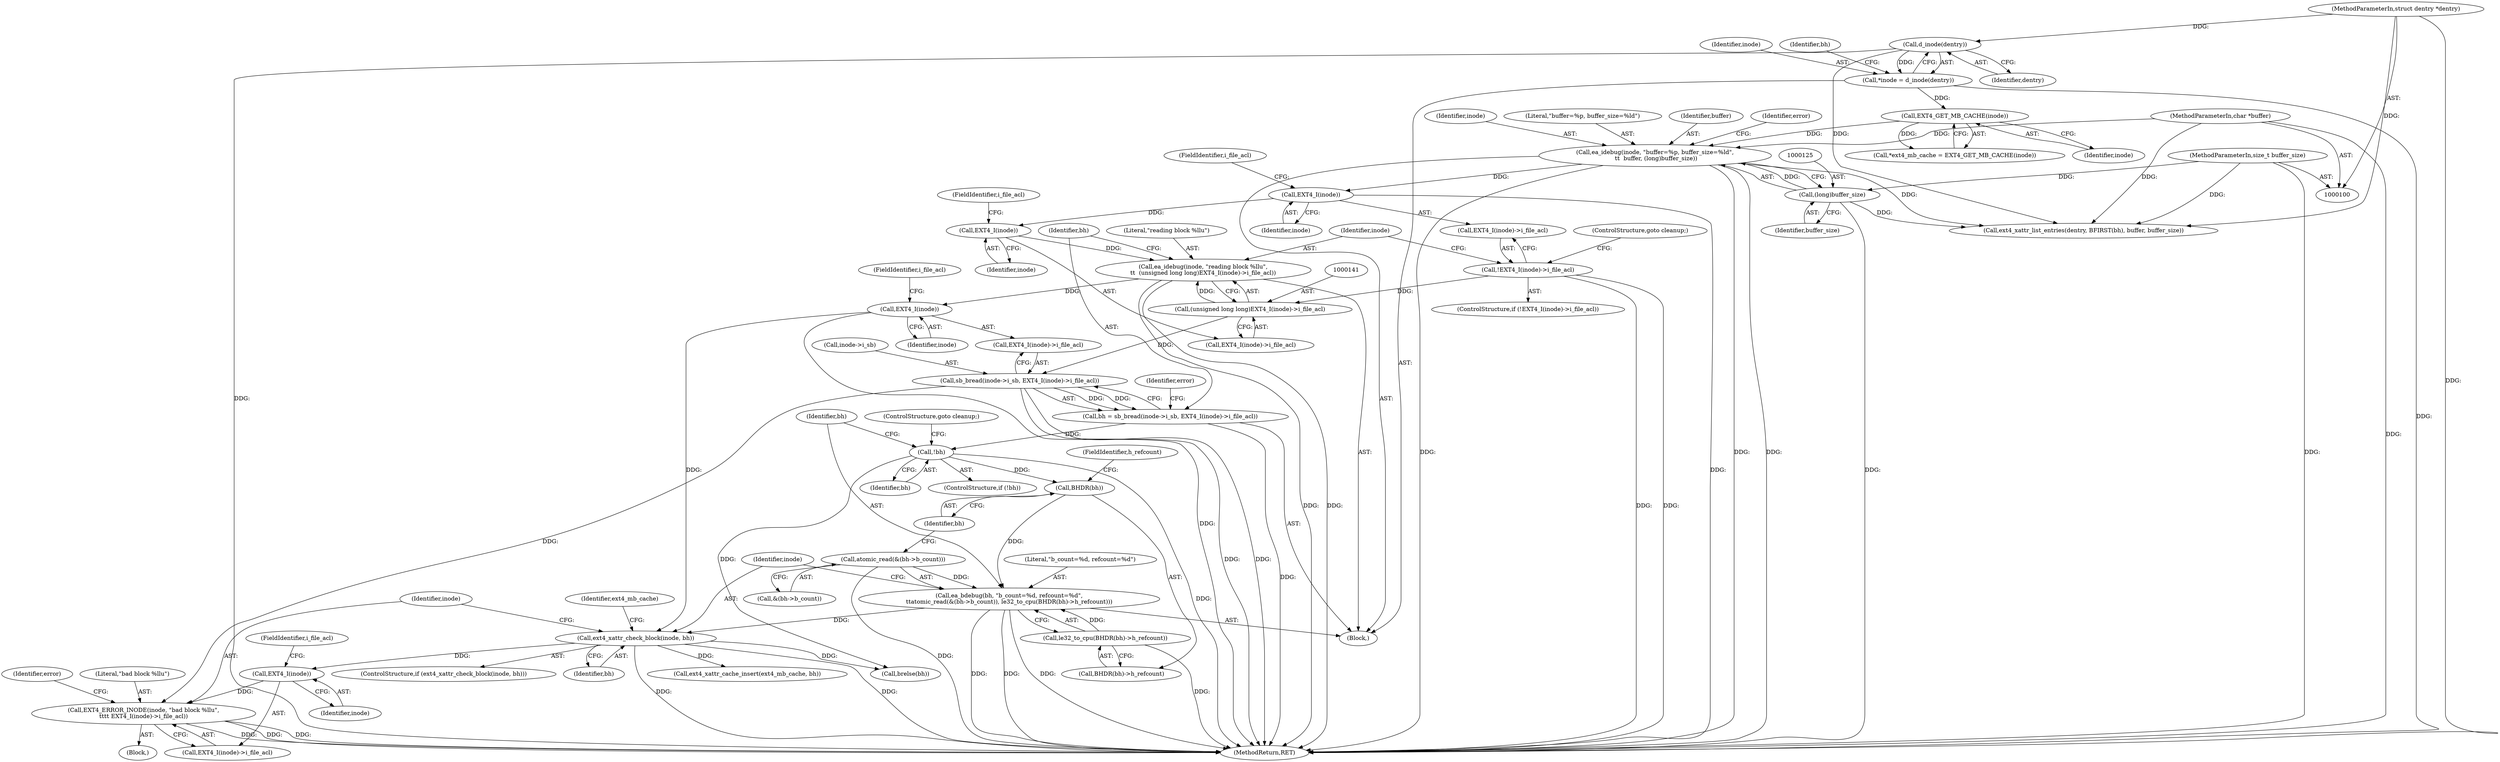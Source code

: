 digraph "0_linux_82939d7999dfc1f1998c4b1c12e2f19edbdff272_2@pointer" {
"1000182" [label="(Call,EXT4_ERROR_INODE(inode, \"bad block %llu\",\n\t\t\t\t EXT4_I(inode)->i_file_acl))"];
"1000186" [label="(Call,EXT4_I(inode))"];
"1000178" [label="(Call,ext4_xattr_check_block(inode, bh))"];
"1000153" [label="(Call,EXT4_I(inode))"];
"1000137" [label="(Call,ea_idebug(inode, \"reading block %llu\",\n\t\t  (unsigned long long)EXT4_I(inode)->i_file_acl))"];
"1000143" [label="(Call,EXT4_I(inode))"];
"1000133" [label="(Call,EXT4_I(inode))"];
"1000120" [label="(Call,ea_idebug(inode, \"buffer=%p, buffer_size=%ld\",\n \t\t  buffer, (long)buffer_size))"];
"1000118" [label="(Call,EXT4_GET_MB_CACHE(inode))"];
"1000106" [label="(Call,*inode = d_inode(dentry))"];
"1000108" [label="(Call,d_inode(dentry))"];
"1000101" [label="(MethodParameterIn,struct dentry *dentry)"];
"1000102" [label="(MethodParameterIn,char *buffer)"];
"1000124" [label="(Call,(long)buffer_size)"];
"1000103" [label="(MethodParameterIn,size_t buffer_size)"];
"1000140" [label="(Call,(unsigned long long)EXT4_I(inode)->i_file_acl)"];
"1000131" [label="(Call,!EXT4_I(inode)->i_file_acl)"];
"1000164" [label="(Call,ea_bdebug(bh, \"b_count=%d, refcount=%d\",\n\t\tatomic_read(&(bh->b_count)), le32_to_cpu(BHDR(bh)->h_refcount)))"];
"1000174" [label="(Call,BHDR(bh))"];
"1000161" [label="(Call,!bh)"];
"1000146" [label="(Call,bh = sb_bread(inode->i_sb, EXT4_I(inode)->i_file_acl))"];
"1000148" [label="(Call,sb_bread(inode->i_sb, EXT4_I(inode)->i_file_acl))"];
"1000167" [label="(Call,atomic_read(&(bh->b_count)))"];
"1000172" [label="(Call,le32_to_cpu(BHDR(bh)->h_refcount))"];
"1000121" [label="(Identifier,inode)"];
"1000160" [label="(ControlStructure,if (!bh))"];
"1000138" [label="(Identifier,inode)"];
"1000195" [label="(Identifier,ext4_mb_cache)"];
"1000206" [label="(Call,brelse(bh))"];
"1000104" [label="(Block,)"];
"1000153" [label="(Call,EXT4_I(inode))"];
"1000126" [label="(Identifier,buffer_size)"];
"1000185" [label="(Call,EXT4_I(inode)->i_file_acl)"];
"1000157" [label="(Identifier,error)"];
"1000187" [label="(Identifier,inode)"];
"1000179" [label="(Identifier,inode)"];
"1000124" [label="(Call,(long)buffer_size)"];
"1000148" [label="(Call,sb_bread(inode->i_sb, EXT4_I(inode)->i_file_acl))"];
"1000147" [label="(Identifier,bh)"];
"1000107" [label="(Identifier,inode)"];
"1000172" [label="(Call,le32_to_cpu(BHDR(bh)->h_refcount))"];
"1000183" [label="(Identifier,inode)"];
"1000178" [label="(Call,ext4_xattr_check_block(inode, bh))"];
"1000145" [label="(FieldIdentifier,i_file_acl)"];
"1000132" [label="(Call,EXT4_I(inode)->i_file_acl)"];
"1000177" [label="(ControlStructure,if (ext4_xattr_check_block(inode, bh)))"];
"1000106" [label="(Call,*inode = d_inode(dentry))"];
"1000112" [label="(Identifier,bh)"];
"1000180" [label="(Identifier,bh)"];
"1000164" [label="(Call,ea_bdebug(bh, \"b_count=%d, refcount=%d\",\n\t\tatomic_read(&(bh->b_count)), le32_to_cpu(BHDR(bh)->h_refcount)))"];
"1000140" [label="(Call,(unsigned long long)EXT4_I(inode)->i_file_acl)"];
"1000103" [label="(MethodParameterIn,size_t buffer_size)"];
"1000130" [label="(ControlStructure,if (!EXT4_I(inode)->i_file_acl))"];
"1000162" [label="(Identifier,bh)"];
"1000146" [label="(Call,bh = sb_bread(inode->i_sb, EXT4_I(inode)->i_file_acl))"];
"1000168" [label="(Call,&(bh->b_count))"];
"1000194" [label="(Call,ext4_xattr_cache_insert(ext4_mb_cache, bh))"];
"1000122" [label="(Literal,\"buffer=%p, buffer_size=%ld\")"];
"1000116" [label="(Call,*ext4_mb_cache = EXT4_GET_MB_CACHE(inode))"];
"1000131" [label="(Call,!EXT4_I(inode)->i_file_acl)"];
"1000175" [label="(Identifier,bh)"];
"1000101" [label="(MethodParameterIn,struct dentry *dentry)"];
"1000137" [label="(Call,ea_idebug(inode, \"reading block %llu\",\n\t\t  (unsigned long long)EXT4_I(inode)->i_file_acl))"];
"1000176" [label="(FieldIdentifier,h_refcount)"];
"1000135" [label="(FieldIdentifier,i_file_acl)"];
"1000118" [label="(Call,EXT4_GET_MB_CACHE(inode))"];
"1000199" [label="(Call,ext4_xattr_list_entries(dentry, BFIRST(bh), buffer, buffer_size))"];
"1000161" [label="(Call,!bh)"];
"1000102" [label="(MethodParameterIn,char *buffer)"];
"1000174" [label="(Call,BHDR(bh))"];
"1000133" [label="(Call,EXT4_I(inode))"];
"1000188" [label="(FieldIdentifier,i_file_acl)"];
"1000136" [label="(ControlStructure,goto cleanup;)"];
"1000181" [label="(Block,)"];
"1000210" [label="(MethodReturn,RET)"];
"1000144" [label="(Identifier,inode)"];
"1000119" [label="(Identifier,inode)"];
"1000184" [label="(Literal,\"bad block %llu\")"];
"1000142" [label="(Call,EXT4_I(inode)->i_file_acl)"];
"1000139" [label="(Literal,\"reading block %llu\")"];
"1000120" [label="(Call,ea_idebug(inode, \"buffer=%p, buffer_size=%ld\",\n \t\t  buffer, (long)buffer_size))"];
"1000149" [label="(Call,inode->i_sb)"];
"1000163" [label="(ControlStructure,goto cleanup;)"];
"1000109" [label="(Identifier,dentry)"];
"1000154" [label="(Identifier,inode)"];
"1000155" [label="(FieldIdentifier,i_file_acl)"];
"1000182" [label="(Call,EXT4_ERROR_INODE(inode, \"bad block %llu\",\n\t\t\t\t EXT4_I(inode)->i_file_acl))"];
"1000123" [label="(Identifier,buffer)"];
"1000152" [label="(Call,EXT4_I(inode)->i_file_acl)"];
"1000108" [label="(Call,d_inode(dentry))"];
"1000166" [label="(Literal,\"b_count=%d, refcount=%d\")"];
"1000167" [label="(Call,atomic_read(&(bh->b_count)))"];
"1000165" [label="(Identifier,bh)"];
"1000143" [label="(Call,EXT4_I(inode))"];
"1000186" [label="(Call,EXT4_I(inode))"];
"1000173" [label="(Call,BHDR(bh)->h_refcount)"];
"1000128" [label="(Identifier,error)"];
"1000190" [label="(Identifier,error)"];
"1000134" [label="(Identifier,inode)"];
"1000182" -> "1000181"  [label="AST: "];
"1000182" -> "1000185"  [label="CFG: "];
"1000183" -> "1000182"  [label="AST: "];
"1000184" -> "1000182"  [label="AST: "];
"1000185" -> "1000182"  [label="AST: "];
"1000190" -> "1000182"  [label="CFG: "];
"1000182" -> "1000210"  [label="DDG: "];
"1000182" -> "1000210"  [label="DDG: "];
"1000182" -> "1000210"  [label="DDG: "];
"1000186" -> "1000182"  [label="DDG: "];
"1000148" -> "1000182"  [label="DDG: "];
"1000186" -> "1000185"  [label="AST: "];
"1000186" -> "1000187"  [label="CFG: "];
"1000187" -> "1000186"  [label="AST: "];
"1000188" -> "1000186"  [label="CFG: "];
"1000178" -> "1000186"  [label="DDG: "];
"1000178" -> "1000177"  [label="AST: "];
"1000178" -> "1000180"  [label="CFG: "];
"1000179" -> "1000178"  [label="AST: "];
"1000180" -> "1000178"  [label="AST: "];
"1000183" -> "1000178"  [label="CFG: "];
"1000195" -> "1000178"  [label="CFG: "];
"1000178" -> "1000210"  [label="DDG: "];
"1000178" -> "1000210"  [label="DDG: "];
"1000153" -> "1000178"  [label="DDG: "];
"1000164" -> "1000178"  [label="DDG: "];
"1000178" -> "1000194"  [label="DDG: "];
"1000178" -> "1000206"  [label="DDG: "];
"1000153" -> "1000152"  [label="AST: "];
"1000153" -> "1000154"  [label="CFG: "];
"1000154" -> "1000153"  [label="AST: "];
"1000155" -> "1000153"  [label="CFG: "];
"1000153" -> "1000210"  [label="DDG: "];
"1000137" -> "1000153"  [label="DDG: "];
"1000137" -> "1000104"  [label="AST: "];
"1000137" -> "1000140"  [label="CFG: "];
"1000138" -> "1000137"  [label="AST: "];
"1000139" -> "1000137"  [label="AST: "];
"1000140" -> "1000137"  [label="AST: "];
"1000147" -> "1000137"  [label="CFG: "];
"1000137" -> "1000210"  [label="DDG: "];
"1000137" -> "1000210"  [label="DDG: "];
"1000143" -> "1000137"  [label="DDG: "];
"1000140" -> "1000137"  [label="DDG: "];
"1000143" -> "1000142"  [label="AST: "];
"1000143" -> "1000144"  [label="CFG: "];
"1000144" -> "1000143"  [label="AST: "];
"1000145" -> "1000143"  [label="CFG: "];
"1000133" -> "1000143"  [label="DDG: "];
"1000133" -> "1000132"  [label="AST: "];
"1000133" -> "1000134"  [label="CFG: "];
"1000134" -> "1000133"  [label="AST: "];
"1000135" -> "1000133"  [label="CFG: "];
"1000133" -> "1000210"  [label="DDG: "];
"1000120" -> "1000133"  [label="DDG: "];
"1000120" -> "1000104"  [label="AST: "];
"1000120" -> "1000124"  [label="CFG: "];
"1000121" -> "1000120"  [label="AST: "];
"1000122" -> "1000120"  [label="AST: "];
"1000123" -> "1000120"  [label="AST: "];
"1000124" -> "1000120"  [label="AST: "];
"1000128" -> "1000120"  [label="CFG: "];
"1000120" -> "1000210"  [label="DDG: "];
"1000120" -> "1000210"  [label="DDG: "];
"1000120" -> "1000210"  [label="DDG: "];
"1000118" -> "1000120"  [label="DDG: "];
"1000102" -> "1000120"  [label="DDG: "];
"1000124" -> "1000120"  [label="DDG: "];
"1000120" -> "1000199"  [label="DDG: "];
"1000118" -> "1000116"  [label="AST: "];
"1000118" -> "1000119"  [label="CFG: "];
"1000119" -> "1000118"  [label="AST: "];
"1000116" -> "1000118"  [label="CFG: "];
"1000118" -> "1000116"  [label="DDG: "];
"1000106" -> "1000118"  [label="DDG: "];
"1000106" -> "1000104"  [label="AST: "];
"1000106" -> "1000108"  [label="CFG: "];
"1000107" -> "1000106"  [label="AST: "];
"1000108" -> "1000106"  [label="AST: "];
"1000112" -> "1000106"  [label="CFG: "];
"1000106" -> "1000210"  [label="DDG: "];
"1000108" -> "1000106"  [label="DDG: "];
"1000108" -> "1000109"  [label="CFG: "];
"1000109" -> "1000108"  [label="AST: "];
"1000108" -> "1000210"  [label="DDG: "];
"1000101" -> "1000108"  [label="DDG: "];
"1000108" -> "1000199"  [label="DDG: "];
"1000101" -> "1000100"  [label="AST: "];
"1000101" -> "1000210"  [label="DDG: "];
"1000101" -> "1000199"  [label="DDG: "];
"1000102" -> "1000100"  [label="AST: "];
"1000102" -> "1000210"  [label="DDG: "];
"1000102" -> "1000199"  [label="DDG: "];
"1000124" -> "1000126"  [label="CFG: "];
"1000125" -> "1000124"  [label="AST: "];
"1000126" -> "1000124"  [label="AST: "];
"1000124" -> "1000210"  [label="DDG: "];
"1000103" -> "1000124"  [label="DDG: "];
"1000124" -> "1000199"  [label="DDG: "];
"1000103" -> "1000100"  [label="AST: "];
"1000103" -> "1000210"  [label="DDG: "];
"1000103" -> "1000199"  [label="DDG: "];
"1000140" -> "1000142"  [label="CFG: "];
"1000141" -> "1000140"  [label="AST: "];
"1000142" -> "1000140"  [label="AST: "];
"1000131" -> "1000140"  [label="DDG: "];
"1000140" -> "1000148"  [label="DDG: "];
"1000131" -> "1000130"  [label="AST: "];
"1000131" -> "1000132"  [label="CFG: "];
"1000132" -> "1000131"  [label="AST: "];
"1000136" -> "1000131"  [label="CFG: "];
"1000138" -> "1000131"  [label="CFG: "];
"1000131" -> "1000210"  [label="DDG: "];
"1000131" -> "1000210"  [label="DDG: "];
"1000164" -> "1000104"  [label="AST: "];
"1000164" -> "1000172"  [label="CFG: "];
"1000165" -> "1000164"  [label="AST: "];
"1000166" -> "1000164"  [label="AST: "];
"1000167" -> "1000164"  [label="AST: "];
"1000172" -> "1000164"  [label="AST: "];
"1000179" -> "1000164"  [label="CFG: "];
"1000164" -> "1000210"  [label="DDG: "];
"1000164" -> "1000210"  [label="DDG: "];
"1000164" -> "1000210"  [label="DDG: "];
"1000174" -> "1000164"  [label="DDG: "];
"1000167" -> "1000164"  [label="DDG: "];
"1000172" -> "1000164"  [label="DDG: "];
"1000174" -> "1000173"  [label="AST: "];
"1000174" -> "1000175"  [label="CFG: "];
"1000175" -> "1000174"  [label="AST: "];
"1000176" -> "1000174"  [label="CFG: "];
"1000161" -> "1000174"  [label="DDG: "];
"1000161" -> "1000160"  [label="AST: "];
"1000161" -> "1000162"  [label="CFG: "];
"1000162" -> "1000161"  [label="AST: "];
"1000163" -> "1000161"  [label="CFG: "];
"1000165" -> "1000161"  [label="CFG: "];
"1000161" -> "1000210"  [label="DDG: "];
"1000146" -> "1000161"  [label="DDG: "];
"1000161" -> "1000206"  [label="DDG: "];
"1000146" -> "1000104"  [label="AST: "];
"1000146" -> "1000148"  [label="CFG: "];
"1000147" -> "1000146"  [label="AST: "];
"1000148" -> "1000146"  [label="AST: "];
"1000157" -> "1000146"  [label="CFG: "];
"1000146" -> "1000210"  [label="DDG: "];
"1000148" -> "1000146"  [label="DDG: "];
"1000148" -> "1000146"  [label="DDG: "];
"1000148" -> "1000152"  [label="CFG: "];
"1000149" -> "1000148"  [label="AST: "];
"1000152" -> "1000148"  [label="AST: "];
"1000148" -> "1000210"  [label="DDG: "];
"1000148" -> "1000210"  [label="DDG: "];
"1000167" -> "1000168"  [label="CFG: "];
"1000168" -> "1000167"  [label="AST: "];
"1000175" -> "1000167"  [label="CFG: "];
"1000167" -> "1000210"  [label="DDG: "];
"1000172" -> "1000173"  [label="CFG: "];
"1000173" -> "1000172"  [label="AST: "];
"1000172" -> "1000210"  [label="DDG: "];
}
